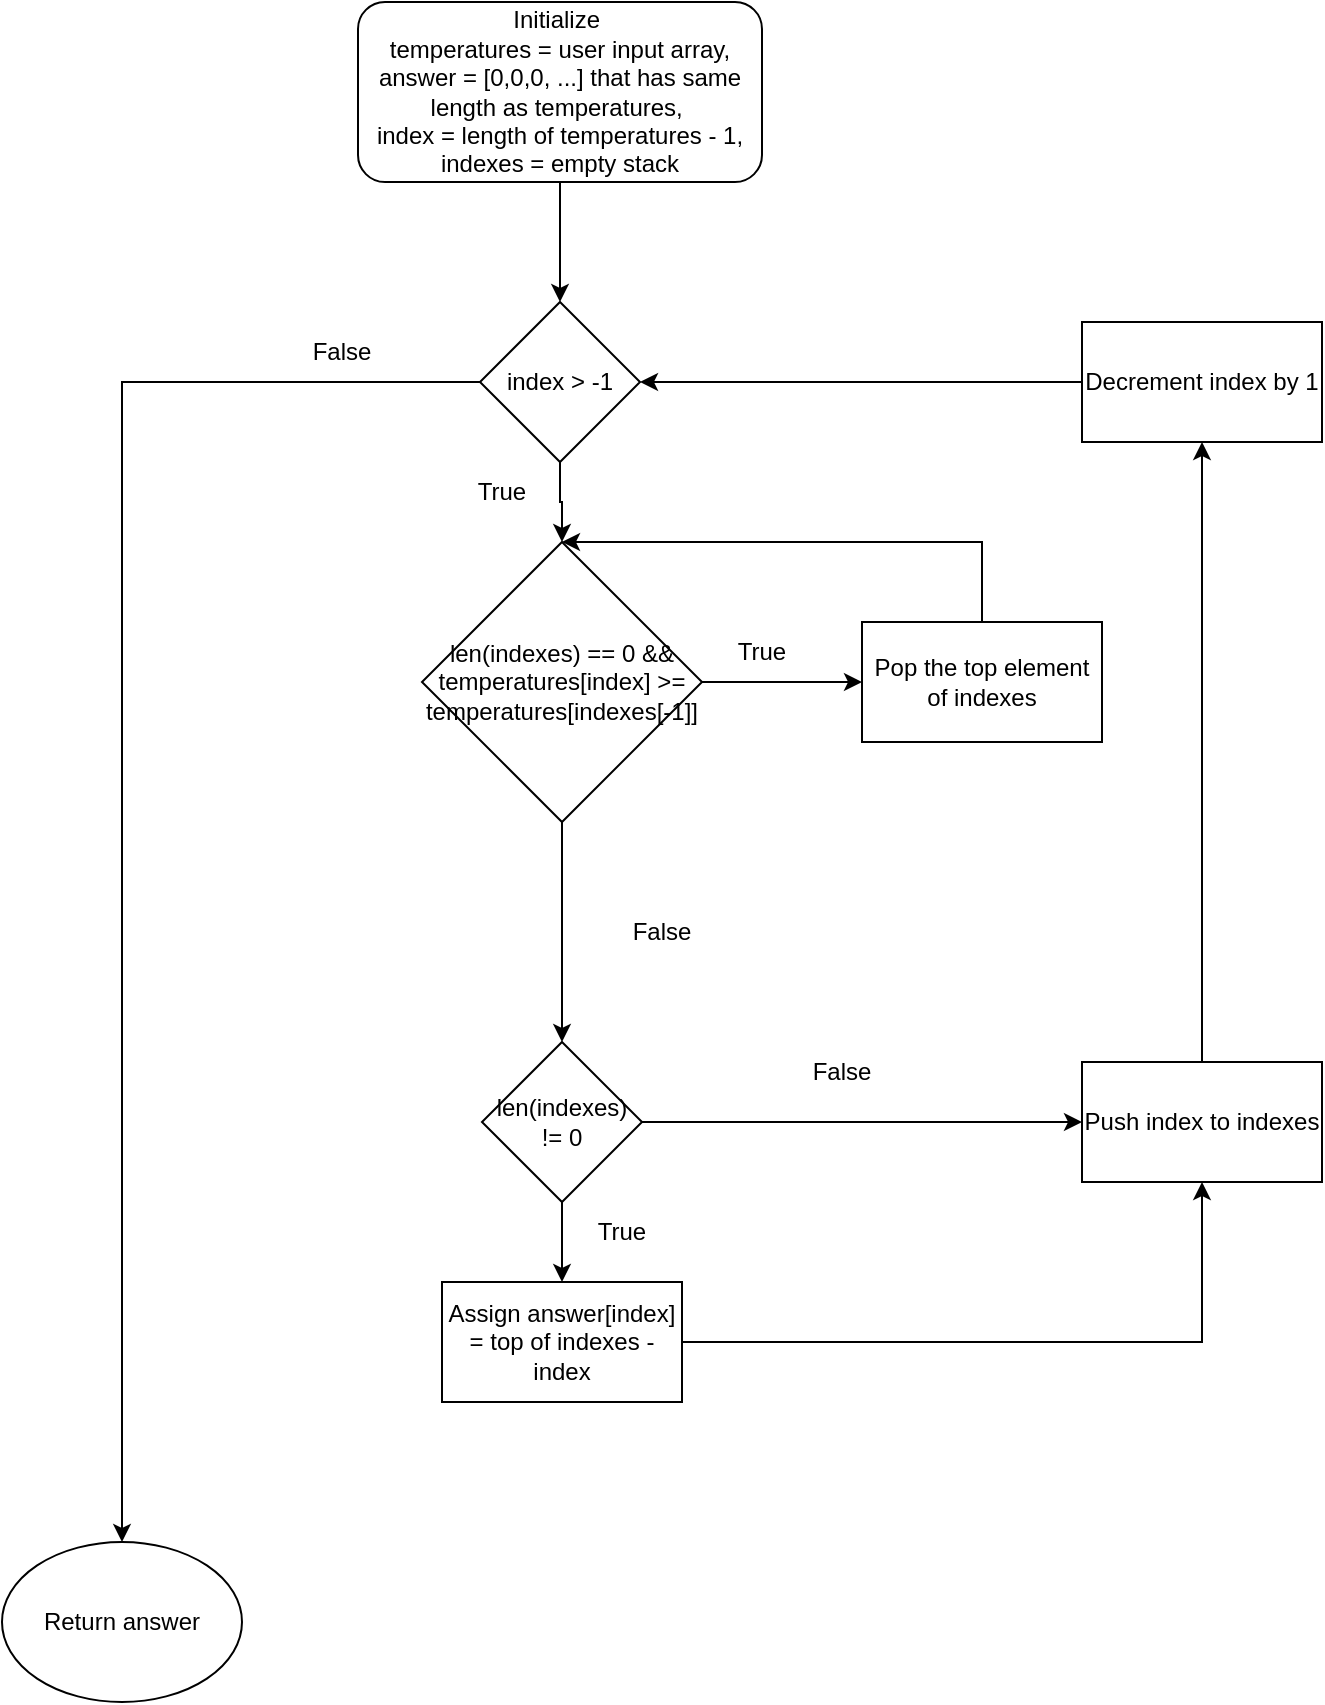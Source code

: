 <mxfile version="24.7.10">
  <diagram name="Page-1" id="qUcIxHz_paYUUAgP3A75">
    <mxGraphModel dx="1066" dy="674" grid="1" gridSize="10" guides="1" tooltips="1" connect="1" arrows="1" fold="1" page="1" pageScale="1" pageWidth="850" pageHeight="1100" math="0" shadow="0">
      <root>
        <mxCell id="0" />
        <mxCell id="1" parent="0" />
        <mxCell id="Sl9boj0dcuBZ1ZoV3dPJ-4" style="edgeStyle=orthogonalEdgeStyle;rounded=0;orthogonalLoop=1;jettySize=auto;html=1;exitX=0.5;exitY=1;exitDx=0;exitDy=0;entryX=0.5;entryY=0;entryDx=0;entryDy=0;" parent="1" source="Sl9boj0dcuBZ1ZoV3dPJ-2" target="Sl9boj0dcuBZ1ZoV3dPJ-3" edge="1">
          <mxGeometry relative="1" as="geometry" />
        </mxCell>
        <mxCell id="Sl9boj0dcuBZ1ZoV3dPJ-2" value="Initialize&amp;nbsp;&lt;div&gt;temperatures = user input array, answer = [0,0,0, ...] that has same length as temperatures,&amp;nbsp;&lt;/div&gt;&lt;div&gt;index = length of temperatures - 1,&lt;/div&gt;&lt;div&gt;indexes = empty stack&lt;/div&gt;" style="rounded=1;whiteSpace=wrap;html=1;" parent="1" vertex="1">
          <mxGeometry x="338" y="40" width="202" height="90" as="geometry" />
        </mxCell>
        <mxCell id="Sl9boj0dcuBZ1ZoV3dPJ-6" style="edgeStyle=orthogonalEdgeStyle;rounded=0;orthogonalLoop=1;jettySize=auto;html=1;exitX=0;exitY=0.5;exitDx=0;exitDy=0;entryX=0.5;entryY=0;entryDx=0;entryDy=0;" parent="1" source="Sl9boj0dcuBZ1ZoV3dPJ-3" target="Sl9boj0dcuBZ1ZoV3dPJ-5" edge="1">
          <mxGeometry relative="1" as="geometry" />
        </mxCell>
        <mxCell id="Sl9boj0dcuBZ1ZoV3dPJ-10" style="edgeStyle=orthogonalEdgeStyle;rounded=0;orthogonalLoop=1;jettySize=auto;html=1;exitX=0.5;exitY=1;exitDx=0;exitDy=0;entryX=0.5;entryY=0;entryDx=0;entryDy=0;" parent="1" source="Sl9boj0dcuBZ1ZoV3dPJ-3" target="Sl9boj0dcuBZ1ZoV3dPJ-9" edge="1">
          <mxGeometry relative="1" as="geometry" />
        </mxCell>
        <mxCell id="Sl9boj0dcuBZ1ZoV3dPJ-3" value="index &amp;gt; -1" style="rhombus;whiteSpace=wrap;html=1;" parent="1" vertex="1">
          <mxGeometry x="399" y="190" width="80" height="80" as="geometry" />
        </mxCell>
        <mxCell id="Sl9boj0dcuBZ1ZoV3dPJ-5" value="Return answer" style="ellipse;whiteSpace=wrap;html=1;" parent="1" vertex="1">
          <mxGeometry x="160" y="810" width="120" height="80" as="geometry" />
        </mxCell>
        <mxCell id="Sl9boj0dcuBZ1ZoV3dPJ-7" value="False" style="text;html=1;align=center;verticalAlign=middle;whiteSpace=wrap;rounded=0;" parent="1" vertex="1">
          <mxGeometry x="300" y="200" width="60" height="30" as="geometry" />
        </mxCell>
        <mxCell id="Sl9boj0dcuBZ1ZoV3dPJ-8" value="True" style="text;html=1;align=center;verticalAlign=middle;whiteSpace=wrap;rounded=0;" parent="1" vertex="1">
          <mxGeometry x="380" y="270" width="60" height="30" as="geometry" />
        </mxCell>
        <mxCell id="Sl9boj0dcuBZ1ZoV3dPJ-12" style="edgeStyle=orthogonalEdgeStyle;rounded=0;orthogonalLoop=1;jettySize=auto;html=1;exitX=0.5;exitY=1;exitDx=0;exitDy=0;entryX=0.5;entryY=0;entryDx=0;entryDy=0;" parent="1" source="Sl9boj0dcuBZ1ZoV3dPJ-9" target="Sl9boj0dcuBZ1ZoV3dPJ-11" edge="1">
          <mxGeometry relative="1" as="geometry" />
        </mxCell>
        <mxCell id="Sl9boj0dcuBZ1ZoV3dPJ-14" style="edgeStyle=orthogonalEdgeStyle;rounded=0;orthogonalLoop=1;jettySize=auto;html=1;exitX=1;exitY=0.5;exitDx=0;exitDy=0;entryX=0;entryY=0.5;entryDx=0;entryDy=0;" parent="1" source="Sl9boj0dcuBZ1ZoV3dPJ-9" target="Sl9boj0dcuBZ1ZoV3dPJ-13" edge="1">
          <mxGeometry relative="1" as="geometry" />
        </mxCell>
        <mxCell id="Sl9boj0dcuBZ1ZoV3dPJ-9" value="len(indexes) == 0 &amp;amp;&amp;amp; temperatures[index] &amp;gt;= temperatures[indexes[-1]]" style="rhombus;whiteSpace=wrap;html=1;" parent="1" vertex="1">
          <mxGeometry x="370" y="310" width="140" height="140" as="geometry" />
        </mxCell>
        <mxCell id="Sl9boj0dcuBZ1ZoV3dPJ-23" style="edgeStyle=orthogonalEdgeStyle;rounded=0;orthogonalLoop=1;jettySize=auto;html=1;exitX=1;exitY=0.5;exitDx=0;exitDy=0;entryX=0;entryY=0.5;entryDx=0;entryDy=0;" parent="1" source="Sl9boj0dcuBZ1ZoV3dPJ-11" target="Sl9boj0dcuBZ1ZoV3dPJ-22" edge="1">
          <mxGeometry relative="1" as="geometry" />
        </mxCell>
        <mxCell id="Sl9boj0dcuBZ1ZoV3dPJ-29" style="edgeStyle=orthogonalEdgeStyle;rounded=0;orthogonalLoop=1;jettySize=auto;html=1;exitX=0.5;exitY=1;exitDx=0;exitDy=0;entryX=0.5;entryY=0;entryDx=0;entryDy=0;" parent="1" source="Sl9boj0dcuBZ1ZoV3dPJ-11" target="Sl9boj0dcuBZ1ZoV3dPJ-21" edge="1">
          <mxGeometry relative="1" as="geometry" />
        </mxCell>
        <mxCell id="Sl9boj0dcuBZ1ZoV3dPJ-11" value="len(indexes) != 0" style="rhombus;whiteSpace=wrap;html=1;" parent="1" vertex="1">
          <mxGeometry x="400" y="560" width="80" height="80" as="geometry" />
        </mxCell>
        <mxCell id="Sl9boj0dcuBZ1ZoV3dPJ-18" style="edgeStyle=orthogonalEdgeStyle;rounded=0;orthogonalLoop=1;jettySize=auto;html=1;exitX=0.5;exitY=0;exitDx=0;exitDy=0;entryX=0.5;entryY=0;entryDx=0;entryDy=0;" parent="1" source="Sl9boj0dcuBZ1ZoV3dPJ-13" target="Sl9boj0dcuBZ1ZoV3dPJ-9" edge="1">
          <mxGeometry relative="1" as="geometry">
            <Array as="points">
              <mxPoint x="650" y="310" />
            </Array>
          </mxGeometry>
        </mxCell>
        <mxCell id="Sl9boj0dcuBZ1ZoV3dPJ-13" value="Pop the top element of indexes" style="rounded=0;whiteSpace=wrap;html=1;" parent="1" vertex="1">
          <mxGeometry x="590" y="350" width="120" height="60" as="geometry" />
        </mxCell>
        <mxCell id="Sl9boj0dcuBZ1ZoV3dPJ-19" value="True" style="text;html=1;align=center;verticalAlign=middle;whiteSpace=wrap;rounded=0;" parent="1" vertex="1">
          <mxGeometry x="510" y="350" width="60" height="30" as="geometry" />
        </mxCell>
        <mxCell id="Sl9boj0dcuBZ1ZoV3dPJ-28" style="edgeStyle=orthogonalEdgeStyle;rounded=0;orthogonalLoop=1;jettySize=auto;html=1;entryX=0.5;entryY=1;entryDx=0;entryDy=0;" parent="1" source="Sl9boj0dcuBZ1ZoV3dPJ-21" target="Sl9boj0dcuBZ1ZoV3dPJ-22" edge="1">
          <mxGeometry relative="1" as="geometry" />
        </mxCell>
        <mxCell id="Sl9boj0dcuBZ1ZoV3dPJ-21" value="Assign answer[index] = top of indexes - index" style="rounded=0;whiteSpace=wrap;html=1;" parent="1" vertex="1">
          <mxGeometry x="380" y="680" width="120" height="60" as="geometry" />
        </mxCell>
        <mxCell id="Sl9boj0dcuBZ1ZoV3dPJ-26" style="edgeStyle=orthogonalEdgeStyle;rounded=0;orthogonalLoop=1;jettySize=auto;html=1;entryX=0.5;entryY=1;entryDx=0;entryDy=0;" parent="1" source="Sl9boj0dcuBZ1ZoV3dPJ-22" target="Sl9boj0dcuBZ1ZoV3dPJ-25" edge="1">
          <mxGeometry relative="1" as="geometry" />
        </mxCell>
        <mxCell id="Sl9boj0dcuBZ1ZoV3dPJ-22" value="Push index to indexes" style="rounded=0;whiteSpace=wrap;html=1;" parent="1" vertex="1">
          <mxGeometry x="700" y="570" width="120" height="60" as="geometry" />
        </mxCell>
        <mxCell id="Sl9boj0dcuBZ1ZoV3dPJ-27" style="edgeStyle=orthogonalEdgeStyle;rounded=0;orthogonalLoop=1;jettySize=auto;html=1;exitX=0;exitY=0.5;exitDx=0;exitDy=0;entryX=1;entryY=0.5;entryDx=0;entryDy=0;" parent="1" source="Sl9boj0dcuBZ1ZoV3dPJ-25" target="Sl9boj0dcuBZ1ZoV3dPJ-3" edge="1">
          <mxGeometry relative="1" as="geometry" />
        </mxCell>
        <mxCell id="Sl9boj0dcuBZ1ZoV3dPJ-25" value="Decrement index by 1" style="rounded=0;whiteSpace=wrap;html=1;" parent="1" vertex="1">
          <mxGeometry x="700" y="200" width="120" height="60" as="geometry" />
        </mxCell>
        <mxCell id="Sl9boj0dcuBZ1ZoV3dPJ-30" value="True" style="text;html=1;align=center;verticalAlign=middle;whiteSpace=wrap;rounded=0;" parent="1" vertex="1">
          <mxGeometry x="440" y="640" width="60" height="30" as="geometry" />
        </mxCell>
        <mxCell id="Sl9boj0dcuBZ1ZoV3dPJ-31" value="False" style="text;html=1;align=center;verticalAlign=middle;whiteSpace=wrap;rounded=0;" parent="1" vertex="1">
          <mxGeometry x="460" y="490" width="60" height="30" as="geometry" />
        </mxCell>
        <mxCell id="Sl9boj0dcuBZ1ZoV3dPJ-32" value="False" style="text;html=1;align=center;verticalAlign=middle;whiteSpace=wrap;rounded=0;" parent="1" vertex="1">
          <mxGeometry x="550" y="560" width="60" height="30" as="geometry" />
        </mxCell>
      </root>
    </mxGraphModel>
  </diagram>
</mxfile>
